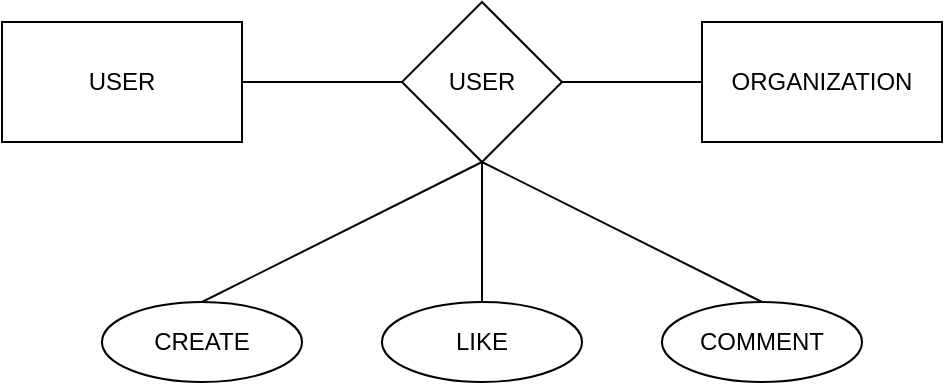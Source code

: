 <mxfile version="21.1.2" type="github">
  <diagram name="Page-1" id="_0ovgkeSEzgZkN6fDJVH">
    <mxGraphModel dx="1235" dy="624" grid="1" gridSize="10" guides="1" tooltips="1" connect="1" arrows="1" fold="1" page="1" pageScale="1" pageWidth="850" pageHeight="1100" math="0" shadow="0">
      <root>
        <mxCell id="0" />
        <mxCell id="1" parent="0" />
        <mxCell id="6OTgelK6WSiNvXTLHdqN-1" value="" style="rounded=0;whiteSpace=wrap;html=1;" vertex="1" parent="1">
          <mxGeometry x="180" y="220" width="120" height="60" as="geometry" />
        </mxCell>
        <mxCell id="6OTgelK6WSiNvXTLHdqN-2" value="" style="rounded=0;whiteSpace=wrap;html=1;" vertex="1" parent="1">
          <mxGeometry x="530" y="220" width="120" height="60" as="geometry" />
        </mxCell>
        <mxCell id="6OTgelK6WSiNvXTLHdqN-3" value="" style="rhombus;whiteSpace=wrap;html=1;" vertex="1" parent="1">
          <mxGeometry x="380" y="210" width="80" height="80" as="geometry" />
        </mxCell>
        <mxCell id="6OTgelK6WSiNvXTLHdqN-4" value="" style="endArrow=none;html=1;rounded=0;exitX=1;exitY=0.5;exitDx=0;exitDy=0;" edge="1" parent="1" source="6OTgelK6WSiNvXTLHdqN-1">
          <mxGeometry width="50" height="50" relative="1" as="geometry">
            <mxPoint x="330" y="300" as="sourcePoint" />
            <mxPoint x="380" y="250" as="targetPoint" />
          </mxGeometry>
        </mxCell>
        <mxCell id="6OTgelK6WSiNvXTLHdqN-5" value="" style="endArrow=none;html=1;rounded=0;exitX=1;exitY=0.5;exitDx=0;exitDy=0;" edge="1" parent="1" source="6OTgelK6WSiNvXTLHdqN-3">
          <mxGeometry width="50" height="50" relative="1" as="geometry">
            <mxPoint x="480" y="300" as="sourcePoint" />
            <mxPoint x="530" y="250" as="targetPoint" />
          </mxGeometry>
        </mxCell>
        <mxCell id="6OTgelK6WSiNvXTLHdqN-6" value="" style="endArrow=none;html=1;rounded=0;" edge="1" parent="1">
          <mxGeometry width="50" height="50" relative="1" as="geometry">
            <mxPoint x="420" y="360" as="sourcePoint" />
            <mxPoint x="420" y="290" as="targetPoint" />
          </mxGeometry>
        </mxCell>
        <mxCell id="6OTgelK6WSiNvXTLHdqN-7" value="" style="ellipse;whiteSpace=wrap;html=1;" vertex="1" parent="1">
          <mxGeometry x="370" y="360" width="100" height="40" as="geometry" />
        </mxCell>
        <mxCell id="6OTgelK6WSiNvXTLHdqN-8" value="" style="endArrow=none;html=1;rounded=0;exitX=0.5;exitY=0;exitDx=0;exitDy=0;" edge="1" parent="1" source="6OTgelK6WSiNvXTLHdqN-9">
          <mxGeometry width="50" height="50" relative="1" as="geometry">
            <mxPoint x="290" y="360" as="sourcePoint" />
            <mxPoint x="420" y="290" as="targetPoint" />
          </mxGeometry>
        </mxCell>
        <mxCell id="6OTgelK6WSiNvXTLHdqN-9" value="" style="ellipse;whiteSpace=wrap;html=1;" vertex="1" parent="1">
          <mxGeometry x="230" y="360" width="100" height="40" as="geometry" />
        </mxCell>
        <mxCell id="6OTgelK6WSiNvXTLHdqN-10" value="" style="ellipse;whiteSpace=wrap;html=1;" vertex="1" parent="1">
          <mxGeometry x="510" y="360" width="100" height="40" as="geometry" />
        </mxCell>
        <mxCell id="6OTgelK6WSiNvXTLHdqN-11" value="" style="endArrow=none;html=1;rounded=0;entryX=0.5;entryY=0;entryDx=0;entryDy=0;exitX=0.5;exitY=1;exitDx=0;exitDy=0;" edge="1" parent="1" source="6OTgelK6WSiNvXTLHdqN-3" target="6OTgelK6WSiNvXTLHdqN-10">
          <mxGeometry width="50" height="50" relative="1" as="geometry">
            <mxPoint x="400" y="400" as="sourcePoint" />
            <mxPoint x="450" y="350" as="targetPoint" />
          </mxGeometry>
        </mxCell>
        <mxCell id="6OTgelK6WSiNvXTLHdqN-13" value="USER" style="text;strokeColor=none;align=center;fillColor=none;html=1;verticalAlign=middle;whiteSpace=wrap;rounded=0;" vertex="1" parent="1">
          <mxGeometry x="210" y="235" width="60" height="30" as="geometry" />
        </mxCell>
        <mxCell id="6OTgelK6WSiNvXTLHdqN-14" value="USER" style="text;strokeColor=none;align=center;fillColor=none;html=1;verticalAlign=middle;whiteSpace=wrap;rounded=0;" vertex="1" parent="1">
          <mxGeometry x="390" y="235" width="60" height="30" as="geometry" />
        </mxCell>
        <mxCell id="6OTgelK6WSiNvXTLHdqN-15" value="&lt;div&gt;ORGANIZATION&lt;/div&gt;" style="text;strokeColor=none;align=center;fillColor=none;html=1;verticalAlign=middle;whiteSpace=wrap;rounded=0;" vertex="1" parent="1">
          <mxGeometry x="560" y="235" width="60" height="30" as="geometry" />
        </mxCell>
        <mxCell id="6OTgelK6WSiNvXTLHdqN-16" value="&lt;div&gt;CREATE&lt;/div&gt;" style="text;strokeColor=none;align=center;fillColor=none;html=1;verticalAlign=middle;whiteSpace=wrap;rounded=0;" vertex="1" parent="1">
          <mxGeometry x="250" y="365" width="60" height="30" as="geometry" />
        </mxCell>
        <mxCell id="6OTgelK6WSiNvXTLHdqN-17" value="COMMENT" style="text;strokeColor=none;align=center;fillColor=none;html=1;verticalAlign=middle;whiteSpace=wrap;rounded=0;" vertex="1" parent="1">
          <mxGeometry x="530" y="365" width="60" height="30" as="geometry" />
        </mxCell>
        <mxCell id="6OTgelK6WSiNvXTLHdqN-18" value="LIKE" style="text;strokeColor=none;align=center;fillColor=none;html=1;verticalAlign=middle;whiteSpace=wrap;rounded=0;" vertex="1" parent="1">
          <mxGeometry x="390" y="365" width="60" height="30" as="geometry" />
        </mxCell>
      </root>
    </mxGraphModel>
  </diagram>
</mxfile>
